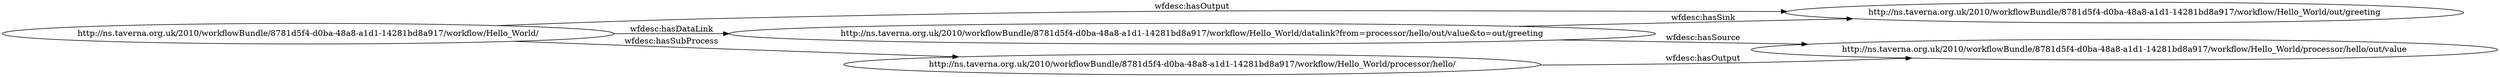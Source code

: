 digraph ar2dtool_diagram { 
rankdir=LR;
size="1501"
	"http://ns.taverna.org.uk/2010/workflowBundle/8781d5f4-d0ba-48a8-a1d1-14281bd8a917/workflow/Hello_World/datalink?from=processor/hello/out/value&to=out/greeting" -> "http://ns.taverna.org.uk/2010/workflowBundle/8781d5f4-d0ba-48a8-a1d1-14281bd8a917/workflow/Hello_World/out/greeting" [ label = "wfdesc:hasSink" ];
	"http://ns.taverna.org.uk/2010/workflowBundle/8781d5f4-d0ba-48a8-a1d1-14281bd8a917/workflow/Hello_World/datalink?from=processor/hello/out/value&to=out/greeting" -> "http://ns.taverna.org.uk/2010/workflowBundle/8781d5f4-d0ba-48a8-a1d1-14281bd8a917/workflow/Hello_World/processor/hello/out/value" [ label = "wfdesc:hasSource" ];
	"http://ns.taverna.org.uk/2010/workflowBundle/8781d5f4-d0ba-48a8-a1d1-14281bd8a917/workflow/Hello_World/" -> "http://ns.taverna.org.uk/2010/workflowBundle/8781d5f4-d0ba-48a8-a1d1-14281bd8a917/workflow/Hello_World/datalink?from=processor/hello/out/value&to=out/greeting" [ label = "wfdesc:hasDataLink" ];
	"http://ns.taverna.org.uk/2010/workflowBundle/8781d5f4-d0ba-48a8-a1d1-14281bd8a917/workflow/Hello_World/" -> "http://ns.taverna.org.uk/2010/workflowBundle/8781d5f4-d0ba-48a8-a1d1-14281bd8a917/workflow/Hello_World/processor/hello/" [ label = "wfdesc:hasSubProcess" ];
	"http://ns.taverna.org.uk/2010/workflowBundle/8781d5f4-d0ba-48a8-a1d1-14281bd8a917/workflow/Hello_World/" -> "http://ns.taverna.org.uk/2010/workflowBundle/8781d5f4-d0ba-48a8-a1d1-14281bd8a917/workflow/Hello_World/out/greeting" [ label = "wfdesc:hasOutput" ];
	"http://ns.taverna.org.uk/2010/workflowBundle/8781d5f4-d0ba-48a8-a1d1-14281bd8a917/workflow/Hello_World/processor/hello/" -> "http://ns.taverna.org.uk/2010/workflowBundle/8781d5f4-d0ba-48a8-a1d1-14281bd8a917/workflow/Hello_World/processor/hello/out/value" [ label = "wfdesc:hasOutput" ];

}
